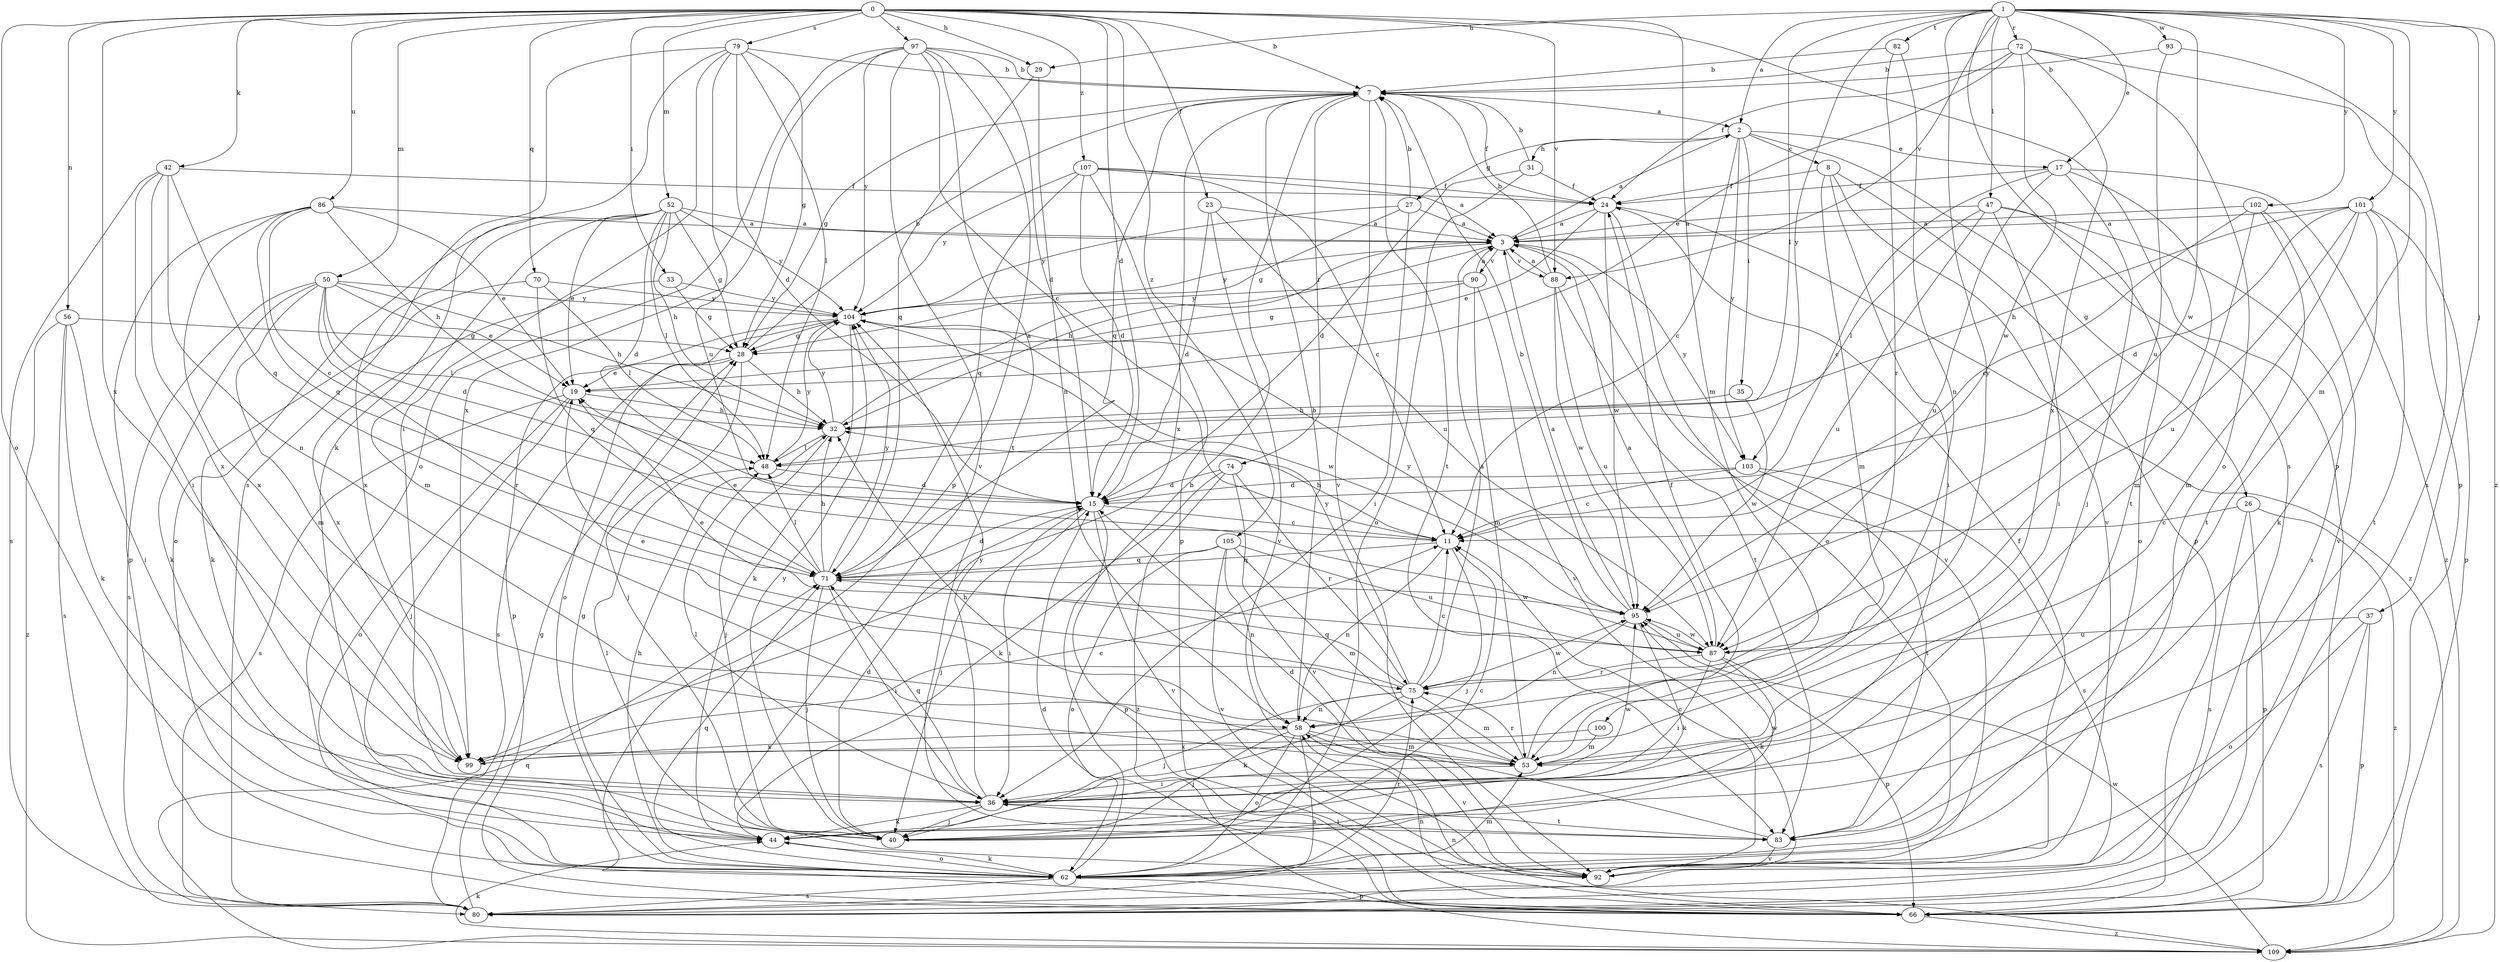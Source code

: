 strict digraph  {
0;
1;
2;
3;
7;
8;
11;
15;
17;
19;
23;
24;
26;
27;
28;
29;
31;
32;
33;
35;
36;
37;
40;
42;
44;
47;
48;
50;
52;
53;
56;
58;
62;
66;
70;
71;
72;
74;
75;
79;
80;
82;
83;
86;
87;
88;
90;
92;
93;
95;
97;
99;
100;
101;
102;
103;
104;
105;
107;
109;
0 -> 7  [label=b];
0 -> 15  [label=d];
0 -> 23  [label=f];
0 -> 29  [label=h];
0 -> 33  [label=i];
0 -> 42  [label=k];
0 -> 50  [label=m];
0 -> 52  [label=m];
0 -> 53  [label=m];
0 -> 56  [label=n];
0 -> 62  [label=o];
0 -> 66  [label=p];
0 -> 70  [label=q];
0 -> 79  [label=s];
0 -> 86  [label=u];
0 -> 88  [label=v];
0 -> 97  [label=x];
0 -> 99  [label=x];
0 -> 105  [label=z];
0 -> 107  [label=z];
1 -> 2  [label=a];
1 -> 17  [label=e];
1 -> 29  [label=h];
1 -> 37  [label=j];
1 -> 47  [label=l];
1 -> 48  [label=l];
1 -> 53  [label=m];
1 -> 72  [label=r];
1 -> 80  [label=s];
1 -> 82  [label=t];
1 -> 88  [label=v];
1 -> 93  [label=w];
1 -> 95  [label=w];
1 -> 100  [label=y];
1 -> 101  [label=y];
1 -> 102  [label=y];
1 -> 103  [label=y];
1 -> 109  [label=z];
2 -> 8  [label=c];
2 -> 11  [label=c];
2 -> 17  [label=e];
2 -> 26  [label=g];
2 -> 27  [label=g];
2 -> 31  [label=h];
2 -> 35  [label=i];
2 -> 103  [label=y];
3 -> 2  [label=a];
3 -> 32  [label=h];
3 -> 88  [label=v];
3 -> 90  [label=v];
3 -> 92  [label=v];
3 -> 103  [label=y];
3 -> 104  [label=y];
7 -> 2  [label=a];
7 -> 24  [label=f];
7 -> 28  [label=g];
7 -> 71  [label=q];
7 -> 74  [label=r];
7 -> 83  [label=t];
7 -> 92  [label=v];
7 -> 99  [label=x];
8 -> 24  [label=f];
8 -> 36  [label=i];
8 -> 53  [label=m];
8 -> 66  [label=p];
8 -> 92  [label=v];
11 -> 32  [label=h];
11 -> 40  [label=j];
11 -> 58  [label=n];
11 -> 71  [label=q];
15 -> 11  [label=c];
15 -> 36  [label=i];
15 -> 40  [label=j];
15 -> 66  [label=p];
15 -> 92  [label=v];
17 -> 11  [label=c];
17 -> 24  [label=f];
17 -> 40  [label=j];
17 -> 83  [label=t];
17 -> 87  [label=u];
17 -> 109  [label=z];
19 -> 32  [label=h];
19 -> 40  [label=j];
19 -> 62  [label=o];
19 -> 80  [label=s];
23 -> 3  [label=a];
23 -> 15  [label=d];
23 -> 87  [label=u];
23 -> 92  [label=v];
24 -> 3  [label=a];
24 -> 19  [label=e];
24 -> 62  [label=o];
24 -> 95  [label=w];
24 -> 109  [label=z];
26 -> 11  [label=c];
26 -> 66  [label=p];
26 -> 80  [label=s];
26 -> 109  [label=z];
27 -> 3  [label=a];
27 -> 7  [label=b];
27 -> 28  [label=g];
27 -> 36  [label=i];
27 -> 104  [label=y];
28 -> 7  [label=b];
28 -> 19  [label=e];
28 -> 32  [label=h];
28 -> 40  [label=j];
28 -> 80  [label=s];
29 -> 58  [label=n];
29 -> 71  [label=q];
31 -> 7  [label=b];
31 -> 15  [label=d];
31 -> 24  [label=f];
31 -> 62  [label=o];
32 -> 3  [label=a];
32 -> 40  [label=j];
32 -> 48  [label=l];
32 -> 104  [label=y];
33 -> 28  [label=g];
33 -> 99  [label=x];
33 -> 104  [label=y];
35 -> 32  [label=h];
35 -> 95  [label=w];
36 -> 40  [label=j];
36 -> 44  [label=k];
36 -> 48  [label=l];
36 -> 71  [label=q];
36 -> 83  [label=t];
36 -> 95  [label=w];
36 -> 104  [label=y];
37 -> 62  [label=o];
37 -> 66  [label=p];
37 -> 80  [label=s];
37 -> 87  [label=u];
40 -> 11  [label=c];
40 -> 15  [label=d];
40 -> 48  [label=l];
40 -> 95  [label=w];
40 -> 104  [label=y];
42 -> 24  [label=f];
42 -> 36  [label=i];
42 -> 58  [label=n];
42 -> 71  [label=q];
42 -> 80  [label=s];
42 -> 99  [label=x];
44 -> 62  [label=o];
47 -> 3  [label=a];
47 -> 36  [label=i];
47 -> 48  [label=l];
47 -> 62  [label=o];
47 -> 80  [label=s];
47 -> 87  [label=u];
48 -> 15  [label=d];
48 -> 104  [label=y];
50 -> 15  [label=d];
50 -> 19  [label=e];
50 -> 32  [label=h];
50 -> 44  [label=k];
50 -> 48  [label=l];
50 -> 53  [label=m];
50 -> 75  [label=r];
50 -> 80  [label=s];
50 -> 104  [label=y];
52 -> 3  [label=a];
52 -> 15  [label=d];
52 -> 19  [label=e];
52 -> 28  [label=g];
52 -> 32  [label=h];
52 -> 48  [label=l];
52 -> 53  [label=m];
52 -> 62  [label=o];
52 -> 99  [label=x];
52 -> 104  [label=y];
53 -> 24  [label=f];
53 -> 32  [label=h];
53 -> 36  [label=i];
53 -> 75  [label=r];
56 -> 28  [label=g];
56 -> 36  [label=i];
56 -> 44  [label=k];
56 -> 80  [label=s];
56 -> 109  [label=z];
58 -> 7  [label=b];
58 -> 40  [label=j];
58 -> 53  [label=m];
58 -> 62  [label=o];
58 -> 80  [label=s];
58 -> 92  [label=v];
58 -> 99  [label=x];
62 -> 7  [label=b];
62 -> 28  [label=g];
62 -> 32  [label=h];
62 -> 44  [label=k];
62 -> 53  [label=m];
62 -> 66  [label=p];
62 -> 71  [label=q];
62 -> 75  [label=r];
62 -> 80  [label=s];
66 -> 15  [label=d];
66 -> 58  [label=n];
66 -> 109  [label=z];
70 -> 44  [label=k];
70 -> 48  [label=l];
70 -> 71  [label=q];
70 -> 104  [label=y];
71 -> 15  [label=d];
71 -> 19  [label=e];
71 -> 32  [label=h];
71 -> 36  [label=i];
71 -> 40  [label=j];
71 -> 48  [label=l];
71 -> 95  [label=w];
71 -> 104  [label=y];
72 -> 7  [label=b];
72 -> 19  [label=e];
72 -> 24  [label=f];
72 -> 62  [label=o];
72 -> 66  [label=p];
72 -> 95  [label=w];
72 -> 99  [label=x];
74 -> 15  [label=d];
74 -> 44  [label=k];
74 -> 75  [label=r];
74 -> 92  [label=v];
74 -> 109  [label=z];
75 -> 3  [label=a];
75 -> 11  [label=c];
75 -> 19  [label=e];
75 -> 40  [label=j];
75 -> 44  [label=k];
75 -> 53  [label=m];
75 -> 58  [label=n];
75 -> 71  [label=q];
75 -> 95  [label=w];
75 -> 104  [label=y];
79 -> 7  [label=b];
79 -> 15  [label=d];
79 -> 28  [label=g];
79 -> 36  [label=i];
79 -> 44  [label=k];
79 -> 48  [label=l];
79 -> 80  [label=s];
79 -> 87  [label=u];
80 -> 28  [label=g];
82 -> 7  [label=b];
82 -> 58  [label=n];
82 -> 75  [label=r];
83 -> 15  [label=d];
83 -> 36  [label=i];
83 -> 92  [label=v];
86 -> 3  [label=a];
86 -> 11  [label=c];
86 -> 19  [label=e];
86 -> 32  [label=h];
86 -> 66  [label=p];
86 -> 71  [label=q];
86 -> 99  [label=x];
87 -> 3  [label=a];
87 -> 19  [label=e];
87 -> 36  [label=i];
87 -> 44  [label=k];
87 -> 66  [label=p];
87 -> 75  [label=r];
87 -> 95  [label=w];
88 -> 3  [label=a];
88 -> 7  [label=b];
88 -> 83  [label=t];
88 -> 87  [label=u];
88 -> 95  [label=w];
90 -> 3  [label=a];
90 -> 28  [label=g];
90 -> 53  [label=m];
90 -> 92  [label=v];
90 -> 104  [label=y];
92 -> 11  [label=c];
92 -> 24  [label=f];
93 -> 7  [label=b];
93 -> 80  [label=s];
93 -> 87  [label=u];
95 -> 3  [label=a];
95 -> 7  [label=b];
95 -> 44  [label=k];
95 -> 58  [label=n];
95 -> 87  [label=u];
95 -> 104  [label=y];
97 -> 7  [label=b];
97 -> 11  [label=c];
97 -> 15  [label=d];
97 -> 62  [label=o];
97 -> 66  [label=p];
97 -> 83  [label=t];
97 -> 92  [label=v];
97 -> 99  [label=x];
97 -> 104  [label=y];
99 -> 11  [label=c];
100 -> 53  [label=m];
100 -> 99  [label=x];
101 -> 3  [label=a];
101 -> 15  [label=d];
101 -> 32  [label=h];
101 -> 44  [label=k];
101 -> 53  [label=m];
101 -> 66  [label=p];
101 -> 83  [label=t];
101 -> 87  [label=u];
102 -> 3  [label=a];
102 -> 11  [label=c];
102 -> 53  [label=m];
102 -> 83  [label=t];
102 -> 92  [label=v];
103 -> 11  [label=c];
103 -> 15  [label=d];
103 -> 80  [label=s];
103 -> 83  [label=t];
104 -> 28  [label=g];
104 -> 44  [label=k];
104 -> 62  [label=o];
104 -> 66  [label=p];
104 -> 95  [label=w];
105 -> 53  [label=m];
105 -> 58  [label=n];
105 -> 62  [label=o];
105 -> 71  [label=q];
105 -> 87  [label=u];
105 -> 92  [label=v];
107 -> 3  [label=a];
107 -> 11  [label=c];
107 -> 15  [label=d];
107 -> 24  [label=f];
107 -> 66  [label=p];
107 -> 71  [label=q];
107 -> 104  [label=y];
109 -> 44  [label=k];
109 -> 58  [label=n];
109 -> 71  [label=q];
109 -> 95  [label=w];
}
